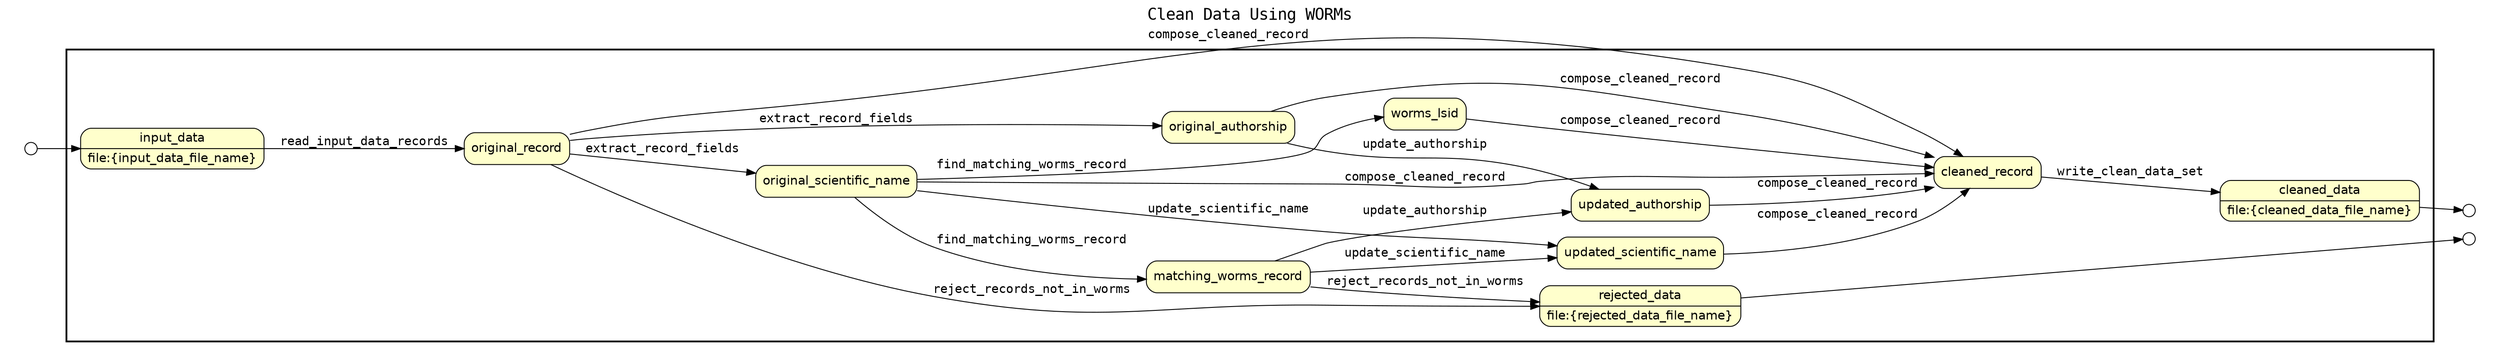 
/* Start of top-level graph */
digraph Workflow {
rankdir=LR

/* Title for graph */
fontname=Courier; fontsize=18; labelloc=t
label="Clean Data Using WORMs"

/* Start of double cluster for drawing box around nodes in workflow */
subgraph cluster_workflow_box_outer { label=""; color=black; penwidth=2
subgraph cluster_workflow_box_inner { label=""; color=white

/* Style for nodes representing non-parameter data channels in workflow */
node[shape=box style="rounded,filled" fillcolor="#FFFFCC" peripheries=1 fontname=Helvetica]

/* Nodes representing non-parameter data channels in workflow */
cleaned_data [shape=record rankdir=LR label="{{<f0> cleaned_data |<f1> file\:\{cleaned_data_file_name\}}}"];
rejected_data [shape=record rankdir=LR label="{{<f0> rejected_data |<f1> file\:\{rejected_data_file_name\}}}"];
input_data [shape=record rankdir=LR label="{{<f0> input_data |<f1> file\:\{input_data_file_name\}}}"];
original_record
original_scientific_name
matching_worms_record
original_authorship
worms_lsid
updated_scientific_name
updated_authorship
cleaned_record

/* Style for edges representing programs connecting data channels in workflow */
edge[fontname=Courier]

/* Edges representing programs connecting data channels in workflow */
input_data -> original_record [label=read_input_data_records]
original_record -> original_scientific_name [label=extract_record_fields]
original_record -> original_authorship [label=extract_record_fields]
original_scientific_name -> matching_worms_record [label=find_matching_worms_record]
original_scientific_name -> worms_lsid [label=find_matching_worms_record]
original_record -> rejected_data [label=reject_records_not_in_worms]
matching_worms_record -> rejected_data [label=reject_records_not_in_worms]
original_scientific_name -> updated_scientific_name [label=update_scientific_name]
matching_worms_record -> updated_scientific_name [label=update_scientific_name]
matching_worms_record -> updated_authorship [label=update_authorship]
original_authorship -> updated_authorship [label=update_authorship]
original_record -> cleaned_record [label=compose_cleaned_record]
worms_lsid -> cleaned_record [label=compose_cleaned_record]
updated_scientific_name -> cleaned_record [label=compose_cleaned_record]
original_scientific_name -> cleaned_record [label=compose_cleaned_record]
updated_authorship -> cleaned_record [label=compose_cleaned_record]
original_authorship -> cleaned_record [label=compose_cleaned_record]
cleaned_record -> cleaned_data [label=write_clean_data_set]

/* End of double cluster for drawing box around nodes in workflow */
}}

/* Hidden double-cluster for grouping workflow input ports */
subgraph cluster_input_ports_group_outer { label=""; color=white
subgraph cluster_input_ports_group_inner { label=""; color=white

/* Style for nodes representing workflow input ports */
node[shape=circle style="rounded,filled" fillcolor="#FFFFFF" peripheries=1 fontname=Helvetica width=0.2]

/* Nodes representing workflow input ports */
input_data_input_port [label=""]

/* End of double-cluster for grouping workflow input ports */
}}

/* Hidden double-cluster for grouping workflow output ports */
subgraph cluster_output_ports_group_outer { label=""; color=white
subgraph cluster_output_ports_group_inner { label=""; color=white

/* Style for nodes representing workflow output ports */
node[shape=circle style="rounded,filled" fillcolor="#FFFFFF" peripheries=1 fontname=Helvetica width=0.2]

/* Nodes representing workflow output ports */
cleaned_data_output_port [label=""]
rejected_data_output_port [label=""]

/* End of double-cluster for grouping workflow output ports */
}}

/* Edges from input ports to channels */
input_data_input_port -> input_data

/* Edges from channels to output ports */
cleaned_data -> cleaned_data_output_port
rejected_data -> rejected_data_output_port

/* End of top-level graph */
}
